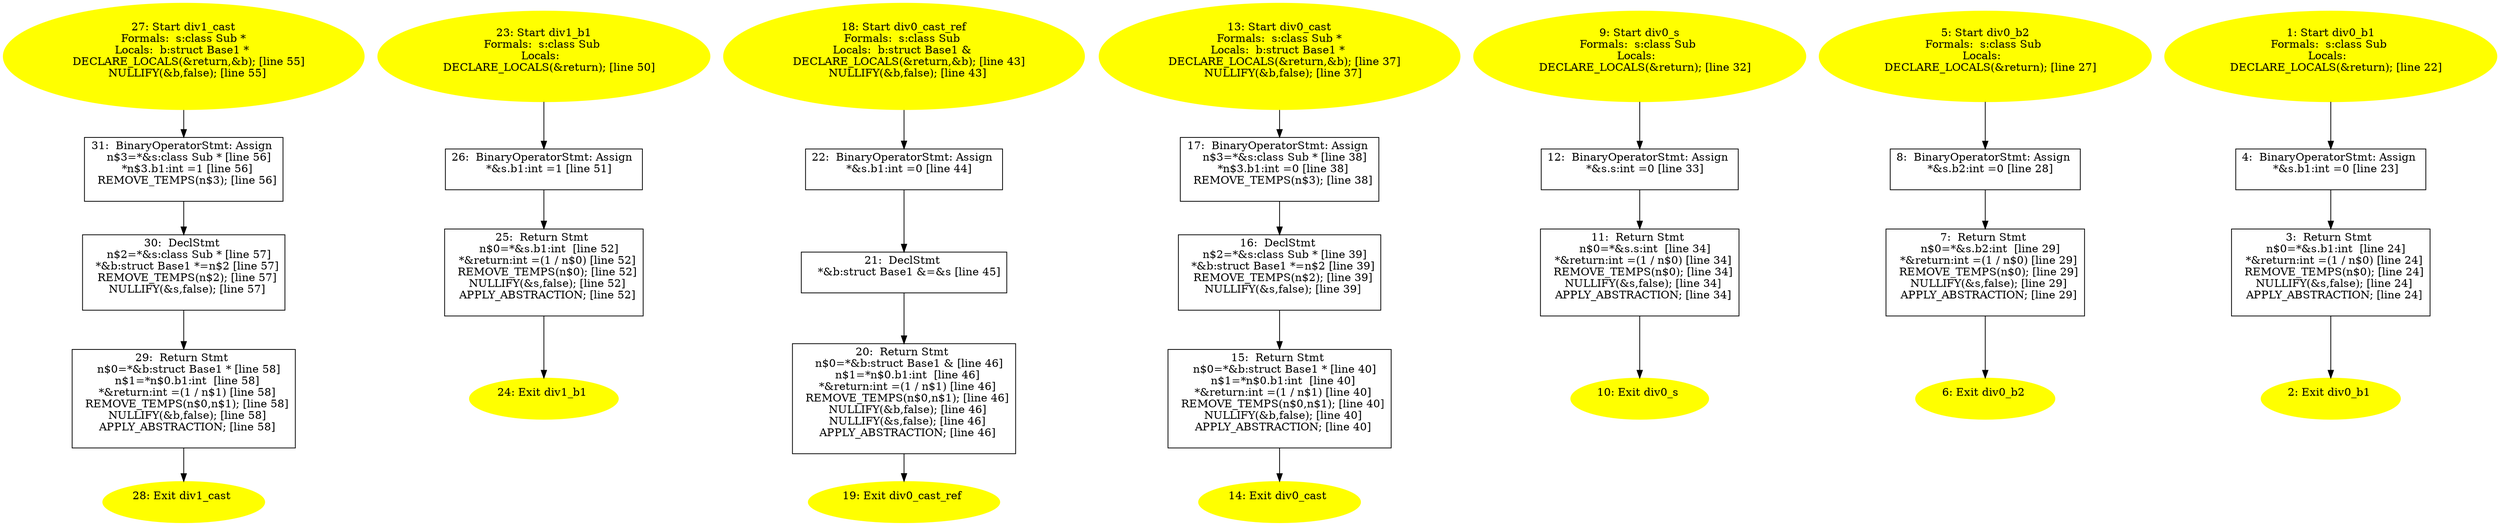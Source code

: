 digraph iCFG {
31 [label="31:  BinaryOperatorStmt: Assign \n   n$3=*&s:class Sub * [line 56]\n  *n$3.b1:int =1 [line 56]\n  REMOVE_TEMPS(n$3); [line 56]\n " shape="box"]
	

	 31 -> 30 ;
30 [label="30:  DeclStmt \n   n$2=*&s:class Sub * [line 57]\n  *&b:struct Base1 *=n$2 [line 57]\n  REMOVE_TEMPS(n$2); [line 57]\n  NULLIFY(&s,false); [line 57]\n " shape="box"]
	

	 30 -> 29 ;
29 [label="29:  Return Stmt \n   n$0=*&b:struct Base1 * [line 58]\n  n$1=*n$0.b1:int  [line 58]\n  *&return:int =(1 / n$1) [line 58]\n  REMOVE_TEMPS(n$0,n$1); [line 58]\n  NULLIFY(&b,false); [line 58]\n  APPLY_ABSTRACTION; [line 58]\n " shape="box"]
	

	 29 -> 28 ;
28 [label="28: Exit div1_cast \n  " color=yellow style=filled]
	

27 [label="27: Start div1_cast\nFormals:  s:class Sub *\nLocals:  b:struct Base1 * \n   DECLARE_LOCALS(&return,&b); [line 55]\n  NULLIFY(&b,false); [line 55]\n " color=yellow style=filled]
	

	 27 -> 31 ;
26 [label="26:  BinaryOperatorStmt: Assign \n   *&s.b1:int =1 [line 51]\n " shape="box"]
	

	 26 -> 25 ;
25 [label="25:  Return Stmt \n   n$0=*&s.b1:int  [line 52]\n  *&return:int =(1 / n$0) [line 52]\n  REMOVE_TEMPS(n$0); [line 52]\n  NULLIFY(&s,false); [line 52]\n  APPLY_ABSTRACTION; [line 52]\n " shape="box"]
	

	 25 -> 24 ;
24 [label="24: Exit div1_b1 \n  " color=yellow style=filled]
	

23 [label="23: Start div1_b1\nFormals:  s:class Sub \nLocals:  \n   DECLARE_LOCALS(&return); [line 50]\n " color=yellow style=filled]
	

	 23 -> 26 ;
22 [label="22:  BinaryOperatorStmt: Assign \n   *&s.b1:int =0 [line 44]\n " shape="box"]
	

	 22 -> 21 ;
21 [label="21:  DeclStmt \n   *&b:struct Base1 &=&s [line 45]\n " shape="box"]
	

	 21 -> 20 ;
20 [label="20:  Return Stmt \n   n$0=*&b:struct Base1 & [line 46]\n  n$1=*n$0.b1:int  [line 46]\n  *&return:int =(1 / n$1) [line 46]\n  REMOVE_TEMPS(n$0,n$1); [line 46]\n  NULLIFY(&b,false); [line 46]\n  NULLIFY(&s,false); [line 46]\n  APPLY_ABSTRACTION; [line 46]\n " shape="box"]
	

	 20 -> 19 ;
19 [label="19: Exit div0_cast_ref \n  " color=yellow style=filled]
	

18 [label="18: Start div0_cast_ref\nFormals:  s:class Sub \nLocals:  b:struct Base1 & \n   DECLARE_LOCALS(&return,&b); [line 43]\n  NULLIFY(&b,false); [line 43]\n " color=yellow style=filled]
	

	 18 -> 22 ;
17 [label="17:  BinaryOperatorStmt: Assign \n   n$3=*&s:class Sub * [line 38]\n  *n$3.b1:int =0 [line 38]\n  REMOVE_TEMPS(n$3); [line 38]\n " shape="box"]
	

	 17 -> 16 ;
16 [label="16:  DeclStmt \n   n$2=*&s:class Sub * [line 39]\n  *&b:struct Base1 *=n$2 [line 39]\n  REMOVE_TEMPS(n$2); [line 39]\n  NULLIFY(&s,false); [line 39]\n " shape="box"]
	

	 16 -> 15 ;
15 [label="15:  Return Stmt \n   n$0=*&b:struct Base1 * [line 40]\n  n$1=*n$0.b1:int  [line 40]\n  *&return:int =(1 / n$1) [line 40]\n  REMOVE_TEMPS(n$0,n$1); [line 40]\n  NULLIFY(&b,false); [line 40]\n  APPLY_ABSTRACTION; [line 40]\n " shape="box"]
	

	 15 -> 14 ;
14 [label="14: Exit div0_cast \n  " color=yellow style=filled]
	

13 [label="13: Start div0_cast\nFormals:  s:class Sub *\nLocals:  b:struct Base1 * \n   DECLARE_LOCALS(&return,&b); [line 37]\n  NULLIFY(&b,false); [line 37]\n " color=yellow style=filled]
	

	 13 -> 17 ;
12 [label="12:  BinaryOperatorStmt: Assign \n   *&s.s:int =0 [line 33]\n " shape="box"]
	

	 12 -> 11 ;
11 [label="11:  Return Stmt \n   n$0=*&s.s:int  [line 34]\n  *&return:int =(1 / n$0) [line 34]\n  REMOVE_TEMPS(n$0); [line 34]\n  NULLIFY(&s,false); [line 34]\n  APPLY_ABSTRACTION; [line 34]\n " shape="box"]
	

	 11 -> 10 ;
10 [label="10: Exit div0_s \n  " color=yellow style=filled]
	

9 [label="9: Start div0_s\nFormals:  s:class Sub \nLocals:  \n   DECLARE_LOCALS(&return); [line 32]\n " color=yellow style=filled]
	

	 9 -> 12 ;
8 [label="8:  BinaryOperatorStmt: Assign \n   *&s.b2:int =0 [line 28]\n " shape="box"]
	

	 8 -> 7 ;
7 [label="7:  Return Stmt \n   n$0=*&s.b2:int  [line 29]\n  *&return:int =(1 / n$0) [line 29]\n  REMOVE_TEMPS(n$0); [line 29]\n  NULLIFY(&s,false); [line 29]\n  APPLY_ABSTRACTION; [line 29]\n " shape="box"]
	

	 7 -> 6 ;
6 [label="6: Exit div0_b2 \n  " color=yellow style=filled]
	

5 [label="5: Start div0_b2\nFormals:  s:class Sub \nLocals:  \n   DECLARE_LOCALS(&return); [line 27]\n " color=yellow style=filled]
	

	 5 -> 8 ;
4 [label="4:  BinaryOperatorStmt: Assign \n   *&s.b1:int =0 [line 23]\n " shape="box"]
	

	 4 -> 3 ;
3 [label="3:  Return Stmt \n   n$0=*&s.b1:int  [line 24]\n  *&return:int =(1 / n$0) [line 24]\n  REMOVE_TEMPS(n$0); [line 24]\n  NULLIFY(&s,false); [line 24]\n  APPLY_ABSTRACTION; [line 24]\n " shape="box"]
	

	 3 -> 2 ;
2 [label="2: Exit div0_b1 \n  " color=yellow style=filled]
	

1 [label="1: Start div0_b1\nFormals:  s:class Sub \nLocals:  \n   DECLARE_LOCALS(&return); [line 22]\n " color=yellow style=filled]
	

	 1 -> 4 ;
}
